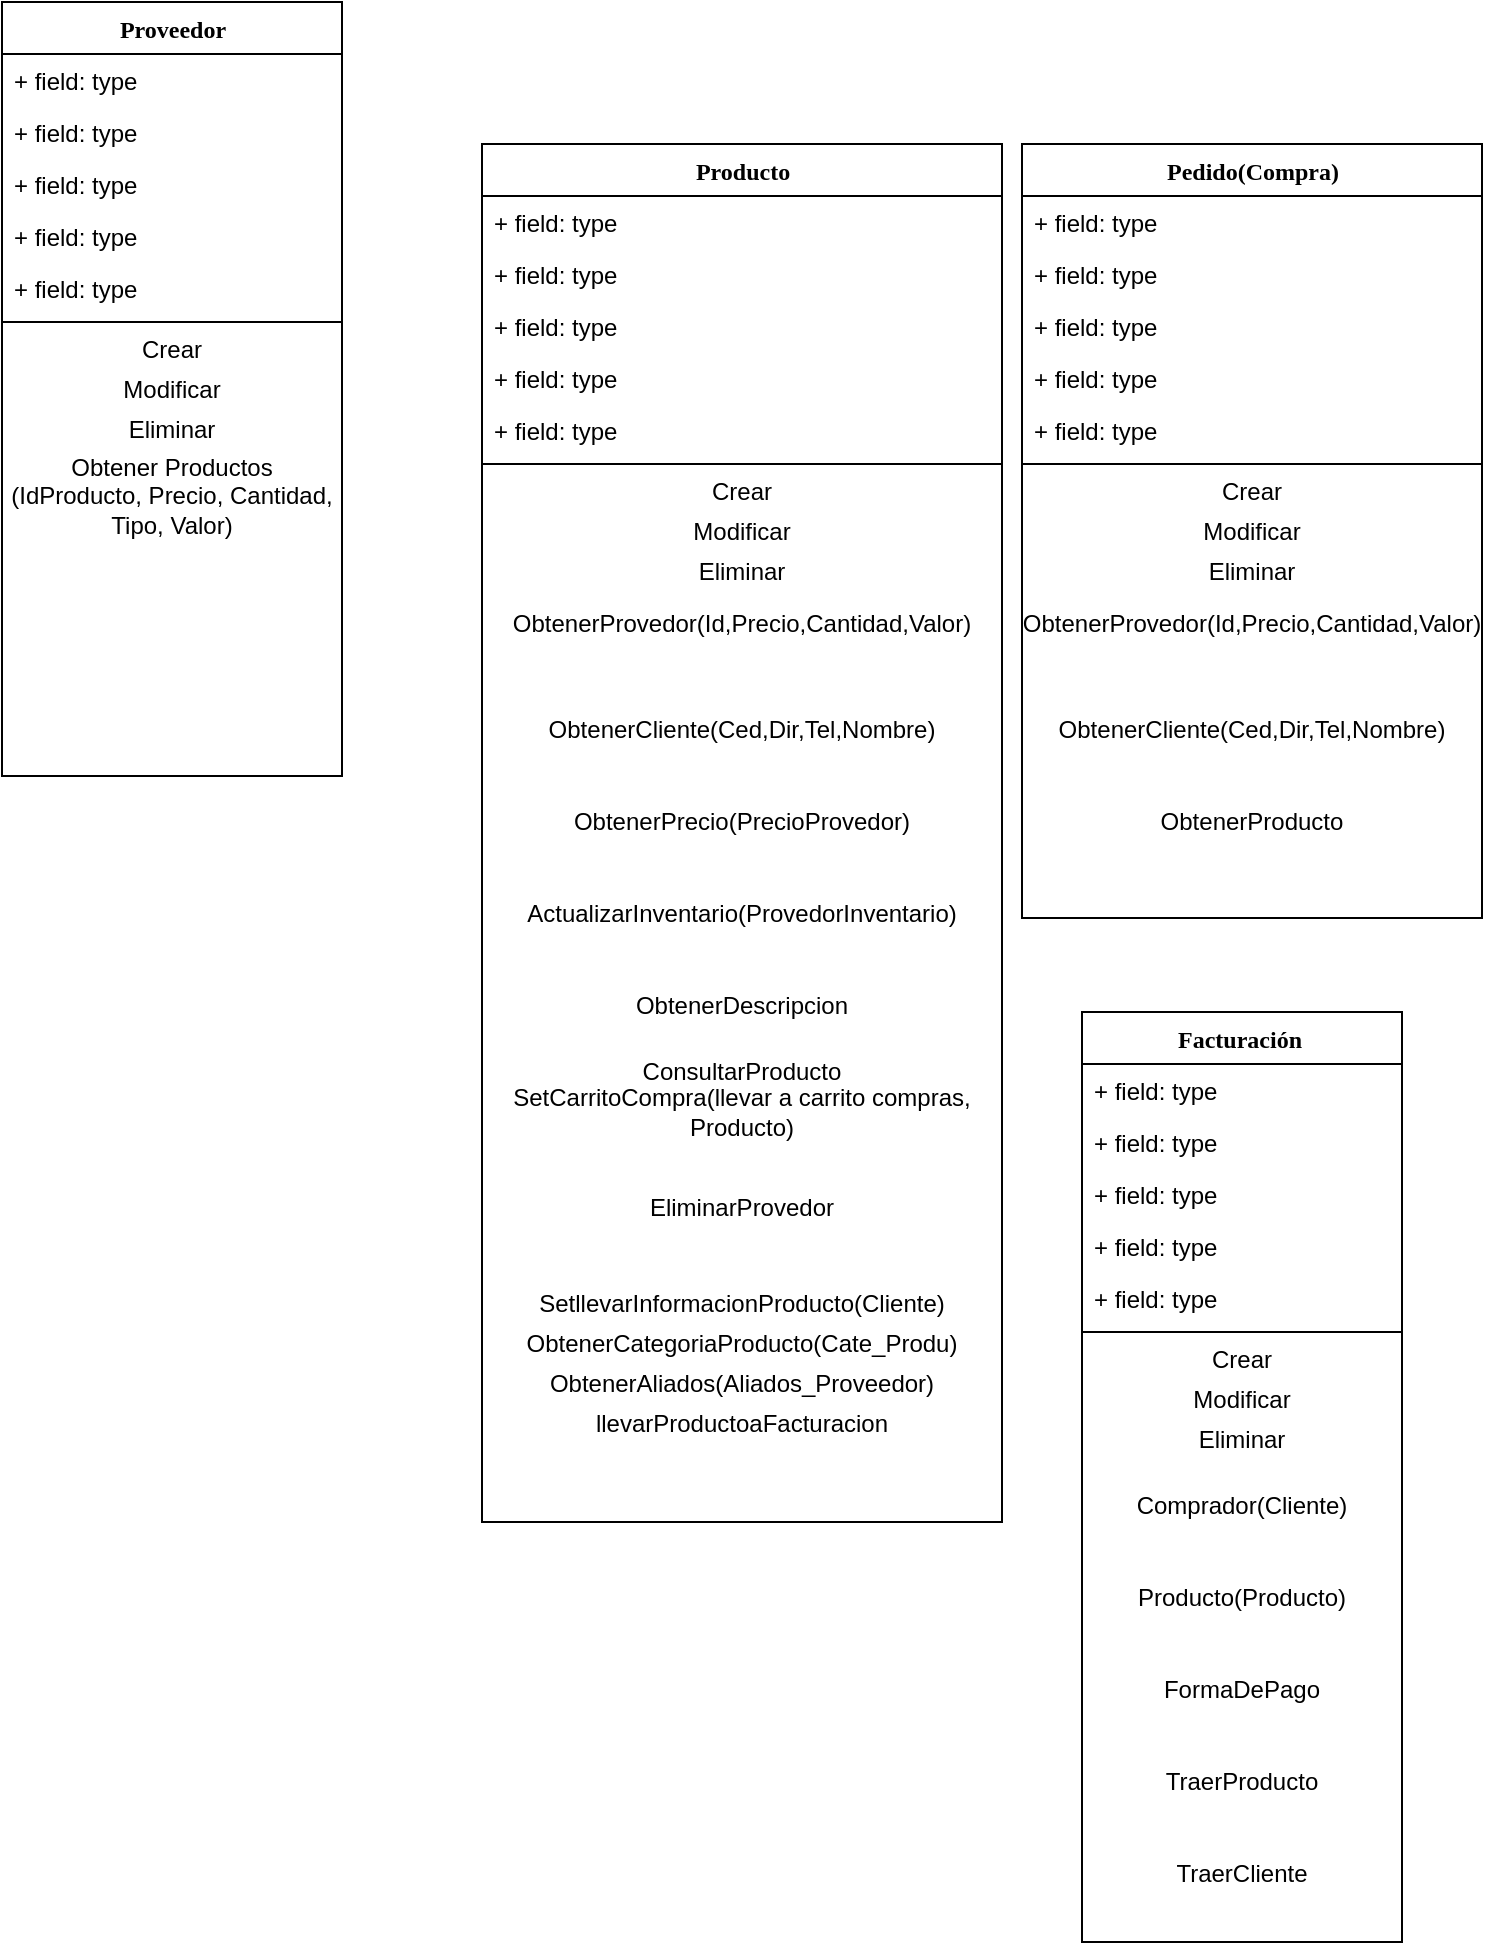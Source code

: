 <mxfile version="10.6.0" type="github"><diagram name="Page-1" id="9f46799a-70d6-7492-0946-bef42562c5a5"><mxGraphModel dx="1534" dy="880" grid="1" gridSize="10" guides="1" tooltips="1" connect="1" arrows="1" fold="1" page="1" pageScale="1" pageWidth="1100" pageHeight="850" background="#ffffff" math="0" shadow="0"><root><mxCell id="0"/><mxCell id="1" parent="0"/><mxCell id="78961159f06e98e8-30" value="Proveedor" style="swimlane;html=1;fontStyle=1;align=center;verticalAlign=top;childLayout=stackLayout;horizontal=1;startSize=26;horizontalStack=0;resizeParent=1;resizeLast=0;collapsible=1;marginBottom=0;swimlaneFillColor=#ffffff;rounded=0;shadow=0;comic=0;labelBackgroundColor=none;strokeColor=#000000;strokeWidth=1;fillColor=none;fontFamily=Verdana;fontSize=12;fontColor=#000000;" parent="1" vertex="1"><mxGeometry x="130" y="10" width="170" height="387" as="geometry"/></mxCell><mxCell id="78961159f06e98e8-31" value="+ field: type" style="text;html=1;strokeColor=none;fillColor=none;align=left;verticalAlign=top;spacingLeft=4;spacingRight=4;whiteSpace=wrap;overflow=hidden;rotatable=0;points=[[0,0.5],[1,0.5]];portConstraint=eastwest;" parent="78961159f06e98e8-30" vertex="1"><mxGeometry y="26" width="170" height="26" as="geometry"/></mxCell><mxCell id="78961159f06e98e8-32" value="+ field: type" style="text;html=1;strokeColor=none;fillColor=none;align=left;verticalAlign=top;spacingLeft=4;spacingRight=4;whiteSpace=wrap;overflow=hidden;rotatable=0;points=[[0,0.5],[1,0.5]];portConstraint=eastwest;" parent="78961159f06e98e8-30" vertex="1"><mxGeometry y="52" width="170" height="26" as="geometry"/></mxCell><mxCell id="78961159f06e98e8-33" value="+ field: type" style="text;html=1;strokeColor=none;fillColor=none;align=left;verticalAlign=top;spacingLeft=4;spacingRight=4;whiteSpace=wrap;overflow=hidden;rotatable=0;points=[[0,0.5],[1,0.5]];portConstraint=eastwest;" parent="78961159f06e98e8-30" vertex="1"><mxGeometry y="78" width="170" height="26" as="geometry"/></mxCell><mxCell id="78961159f06e98e8-34" value="+ field: type" style="text;html=1;strokeColor=none;fillColor=none;align=left;verticalAlign=top;spacingLeft=4;spacingRight=4;whiteSpace=wrap;overflow=hidden;rotatable=0;points=[[0,0.5],[1,0.5]];portConstraint=eastwest;" parent="78961159f06e98e8-30" vertex="1"><mxGeometry y="104" width="170" height="26" as="geometry"/></mxCell><mxCell id="78961159f06e98e8-36" value="+ field: type" style="text;html=1;strokeColor=none;fillColor=none;align=left;verticalAlign=top;spacingLeft=4;spacingRight=4;whiteSpace=wrap;overflow=hidden;rotatable=0;points=[[0,0.5],[1,0.5]];portConstraint=eastwest;" parent="78961159f06e98e8-30" vertex="1"><mxGeometry y="130" width="170" height="26" as="geometry"/></mxCell><mxCell id="78961159f06e98e8-38" value="" style="line;html=1;strokeWidth=1;fillColor=none;align=left;verticalAlign=middle;spacingTop=-1;spacingLeft=3;spacingRight=3;rotatable=0;labelPosition=right;points=[];portConstraint=eastwest;" parent="78961159f06e98e8-30" vertex="1"><mxGeometry y="156" width="170" height="8" as="geometry"/></mxCell><mxCell id="1F3ZZn_DFrRLebrLhPAO-1" value="Crear" style="text;html=1;strokeColor=none;fillColor=none;align=center;verticalAlign=middle;whiteSpace=wrap;rounded=0;" vertex="1" parent="78961159f06e98e8-30"><mxGeometry y="164" width="170" height="20" as="geometry"/></mxCell><mxCell id="1F3ZZn_DFrRLebrLhPAO-2" value="Modificar" style="text;html=1;strokeColor=none;fillColor=none;align=center;verticalAlign=middle;whiteSpace=wrap;rounded=0;" vertex="1" parent="78961159f06e98e8-30"><mxGeometry y="184" width="170" height="20" as="geometry"/></mxCell><mxCell id="1F3ZZn_DFrRLebrLhPAO-10" value="Eliminar" style="text;html=1;strokeColor=none;fillColor=none;align=center;verticalAlign=middle;whiteSpace=wrap;rounded=0;" vertex="1" parent="78961159f06e98e8-30"><mxGeometry y="204" width="170" height="20" as="geometry"/></mxCell><mxCell id="1F3ZZn_DFrRLebrLhPAO-4" value="Obtener Productos (IdProducto, Precio, Cantidad, Tipo, Valor)" style="text;html=1;strokeColor=none;fillColor=none;align=center;verticalAlign=middle;whiteSpace=wrap;rounded=0;" vertex="1" parent="78961159f06e98e8-30"><mxGeometry y="224" width="170" height="46" as="geometry"/></mxCell><mxCell id="1F3ZZn_DFrRLebrLhPAO-13" value="Pedido(Compra)" style="swimlane;html=1;fontStyle=1;align=center;verticalAlign=top;childLayout=stackLayout;horizontal=1;startSize=26;horizontalStack=0;resizeParent=1;resizeLast=0;collapsible=1;marginBottom=0;swimlaneFillColor=#ffffff;rounded=0;shadow=0;comic=0;labelBackgroundColor=none;strokeColor=#000000;strokeWidth=1;fillColor=none;fontFamily=Verdana;fontSize=12;fontColor=#000000;" vertex="1" parent="1"><mxGeometry x="640" y="81" width="230" height="387" as="geometry"/></mxCell><mxCell id="1F3ZZn_DFrRLebrLhPAO-14" value="+ field: type" style="text;html=1;strokeColor=none;fillColor=none;align=left;verticalAlign=top;spacingLeft=4;spacingRight=4;whiteSpace=wrap;overflow=hidden;rotatable=0;points=[[0,0.5],[1,0.5]];portConstraint=eastwest;" vertex="1" parent="1F3ZZn_DFrRLebrLhPAO-13"><mxGeometry y="26" width="230" height="26" as="geometry"/></mxCell><mxCell id="1F3ZZn_DFrRLebrLhPAO-15" value="+ field: type" style="text;html=1;strokeColor=none;fillColor=none;align=left;verticalAlign=top;spacingLeft=4;spacingRight=4;whiteSpace=wrap;overflow=hidden;rotatable=0;points=[[0,0.5],[1,0.5]];portConstraint=eastwest;" vertex="1" parent="1F3ZZn_DFrRLebrLhPAO-13"><mxGeometry y="52" width="230" height="26" as="geometry"/></mxCell><mxCell id="1F3ZZn_DFrRLebrLhPAO-16" value="+ field: type" style="text;html=1;strokeColor=none;fillColor=none;align=left;verticalAlign=top;spacingLeft=4;spacingRight=4;whiteSpace=wrap;overflow=hidden;rotatable=0;points=[[0,0.5],[1,0.5]];portConstraint=eastwest;" vertex="1" parent="1F3ZZn_DFrRLebrLhPAO-13"><mxGeometry y="78" width="230" height="26" as="geometry"/></mxCell><mxCell id="1F3ZZn_DFrRLebrLhPAO-17" value="+ field: type" style="text;html=1;strokeColor=none;fillColor=none;align=left;verticalAlign=top;spacingLeft=4;spacingRight=4;whiteSpace=wrap;overflow=hidden;rotatable=0;points=[[0,0.5],[1,0.5]];portConstraint=eastwest;" vertex="1" parent="1F3ZZn_DFrRLebrLhPAO-13"><mxGeometry y="104" width="230" height="26" as="geometry"/></mxCell><mxCell id="1F3ZZn_DFrRLebrLhPAO-18" value="+ field: type" style="text;html=1;strokeColor=none;fillColor=none;align=left;verticalAlign=top;spacingLeft=4;spacingRight=4;whiteSpace=wrap;overflow=hidden;rotatable=0;points=[[0,0.5],[1,0.5]];portConstraint=eastwest;" vertex="1" parent="1F3ZZn_DFrRLebrLhPAO-13"><mxGeometry y="130" width="230" height="26" as="geometry"/></mxCell><mxCell id="1F3ZZn_DFrRLebrLhPAO-19" value="" style="line;html=1;strokeWidth=1;fillColor=none;align=left;verticalAlign=middle;spacingTop=-1;spacingLeft=3;spacingRight=3;rotatable=0;labelPosition=right;points=[];portConstraint=eastwest;" vertex="1" parent="1F3ZZn_DFrRLebrLhPAO-13"><mxGeometry y="156" width="230" height="8" as="geometry"/></mxCell><mxCell id="1F3ZZn_DFrRLebrLhPAO-20" value="Crear" style="text;html=1;strokeColor=none;fillColor=none;align=center;verticalAlign=middle;whiteSpace=wrap;rounded=0;" vertex="1" parent="1F3ZZn_DFrRLebrLhPAO-13"><mxGeometry y="164" width="230" height="20" as="geometry"/></mxCell><mxCell id="1F3ZZn_DFrRLebrLhPAO-21" value="Modificar" style="text;html=1;strokeColor=none;fillColor=none;align=center;verticalAlign=middle;whiteSpace=wrap;rounded=0;" vertex="1" parent="1F3ZZn_DFrRLebrLhPAO-13"><mxGeometry y="184" width="230" height="20" as="geometry"/></mxCell><mxCell id="1F3ZZn_DFrRLebrLhPAO-22" value="Eliminar" style="text;html=1;strokeColor=none;fillColor=none;align=center;verticalAlign=middle;whiteSpace=wrap;rounded=0;" vertex="1" parent="1F3ZZn_DFrRLebrLhPAO-13"><mxGeometry y="204" width="230" height="20" as="geometry"/></mxCell><mxCell id="1F3ZZn_DFrRLebrLhPAO-23" value="ObtenerProvedor(Id,Precio,Cantidad,Valor)&lt;br&gt;&lt;br&gt;" style="text;html=1;strokeColor=none;fillColor=none;align=center;verticalAlign=middle;whiteSpace=wrap;rounded=0;" vertex="1" parent="1F3ZZn_DFrRLebrLhPAO-13"><mxGeometry y="224" width="230" height="46" as="geometry"/></mxCell><mxCell id="1F3ZZn_DFrRLebrLhPAO-25" value="ObtenerCliente(Ced,Dir,Tel,Nombre)&lt;br&gt;" style="text;html=1;strokeColor=none;fillColor=none;align=center;verticalAlign=middle;whiteSpace=wrap;rounded=0;" vertex="1" parent="1F3ZZn_DFrRLebrLhPAO-13"><mxGeometry y="270" width="230" height="46" as="geometry"/></mxCell><mxCell id="1F3ZZn_DFrRLebrLhPAO-39" value="ObtenerProducto&lt;br&gt;" style="text;html=1;strokeColor=none;fillColor=none;align=center;verticalAlign=middle;whiteSpace=wrap;rounded=0;" vertex="1" parent="1F3ZZn_DFrRLebrLhPAO-13"><mxGeometry y="316" width="230" height="46" as="geometry"/></mxCell><mxCell id="1F3ZZn_DFrRLebrLhPAO-27" value="Producto" style="swimlane;html=1;fontStyle=1;align=center;verticalAlign=top;childLayout=stackLayout;horizontal=1;startSize=26;horizontalStack=0;resizeParent=1;resizeLast=0;collapsible=1;marginBottom=0;swimlaneFillColor=#ffffff;rounded=0;shadow=0;comic=0;labelBackgroundColor=none;strokeColor=#000000;strokeWidth=1;fillColor=none;fontFamily=Verdana;fontSize=12;fontColor=#000000;" vertex="1" parent="1"><mxGeometry x="370" y="81" width="260" height="689" as="geometry"/></mxCell><mxCell id="1F3ZZn_DFrRLebrLhPAO-28" value="+ field: type" style="text;html=1;strokeColor=none;fillColor=none;align=left;verticalAlign=top;spacingLeft=4;spacingRight=4;whiteSpace=wrap;overflow=hidden;rotatable=0;points=[[0,0.5],[1,0.5]];portConstraint=eastwest;" vertex="1" parent="1F3ZZn_DFrRLebrLhPAO-27"><mxGeometry y="26" width="260" height="26" as="geometry"/></mxCell><mxCell id="1F3ZZn_DFrRLebrLhPAO-29" value="+ field: type" style="text;html=1;strokeColor=none;fillColor=none;align=left;verticalAlign=top;spacingLeft=4;spacingRight=4;whiteSpace=wrap;overflow=hidden;rotatable=0;points=[[0,0.5],[1,0.5]];portConstraint=eastwest;" vertex="1" parent="1F3ZZn_DFrRLebrLhPAO-27"><mxGeometry y="52" width="260" height="26" as="geometry"/></mxCell><mxCell id="1F3ZZn_DFrRLebrLhPAO-30" value="+ field: type" style="text;html=1;strokeColor=none;fillColor=none;align=left;verticalAlign=top;spacingLeft=4;spacingRight=4;whiteSpace=wrap;overflow=hidden;rotatable=0;points=[[0,0.5],[1,0.5]];portConstraint=eastwest;" vertex="1" parent="1F3ZZn_DFrRLebrLhPAO-27"><mxGeometry y="78" width="260" height="26" as="geometry"/></mxCell><mxCell id="1F3ZZn_DFrRLebrLhPAO-31" value="+ field: type" style="text;html=1;strokeColor=none;fillColor=none;align=left;verticalAlign=top;spacingLeft=4;spacingRight=4;whiteSpace=wrap;overflow=hidden;rotatable=0;points=[[0,0.5],[1,0.5]];portConstraint=eastwest;" vertex="1" parent="1F3ZZn_DFrRLebrLhPAO-27"><mxGeometry y="104" width="260" height="26" as="geometry"/></mxCell><mxCell id="1F3ZZn_DFrRLebrLhPAO-32" value="+ field: type" style="text;html=1;strokeColor=none;fillColor=none;align=left;verticalAlign=top;spacingLeft=4;spacingRight=4;whiteSpace=wrap;overflow=hidden;rotatable=0;points=[[0,0.5],[1,0.5]];portConstraint=eastwest;" vertex="1" parent="1F3ZZn_DFrRLebrLhPAO-27"><mxGeometry y="130" width="260" height="26" as="geometry"/></mxCell><mxCell id="1F3ZZn_DFrRLebrLhPAO-33" value="" style="line;html=1;strokeWidth=1;fillColor=none;align=left;verticalAlign=middle;spacingTop=-1;spacingLeft=3;spacingRight=3;rotatable=0;labelPosition=right;points=[];portConstraint=eastwest;" vertex="1" parent="1F3ZZn_DFrRLebrLhPAO-27"><mxGeometry y="156" width="260" height="8" as="geometry"/></mxCell><mxCell id="1F3ZZn_DFrRLebrLhPAO-34" value="Crear" style="text;html=1;strokeColor=none;fillColor=none;align=center;verticalAlign=middle;whiteSpace=wrap;rounded=0;" vertex="1" parent="1F3ZZn_DFrRLebrLhPAO-27"><mxGeometry y="164" width="260" height="20" as="geometry"/></mxCell><mxCell id="1F3ZZn_DFrRLebrLhPAO-35" value="Modificar" style="text;html=1;strokeColor=none;fillColor=none;align=center;verticalAlign=middle;whiteSpace=wrap;rounded=0;" vertex="1" parent="1F3ZZn_DFrRLebrLhPAO-27"><mxGeometry y="184" width="260" height="20" as="geometry"/></mxCell><mxCell id="1F3ZZn_DFrRLebrLhPAO-36" value="Eliminar" style="text;html=1;strokeColor=none;fillColor=none;align=center;verticalAlign=middle;whiteSpace=wrap;rounded=0;" vertex="1" parent="1F3ZZn_DFrRLebrLhPAO-27"><mxGeometry y="204" width="260" height="20" as="geometry"/></mxCell><mxCell id="1F3ZZn_DFrRLebrLhPAO-37" value="ObtenerProvedor(Id,Precio,Cantidad,Valor)&lt;br&gt;&lt;br&gt;" style="text;html=1;strokeColor=none;fillColor=none;align=center;verticalAlign=middle;whiteSpace=wrap;rounded=0;" vertex="1" parent="1F3ZZn_DFrRLebrLhPAO-27"><mxGeometry y="224" width="260" height="46" as="geometry"/></mxCell><mxCell id="1F3ZZn_DFrRLebrLhPAO-38" value="ObtenerCliente(Ced,Dir,Tel,Nombre)&lt;br&gt;" style="text;html=1;strokeColor=none;fillColor=none;align=center;verticalAlign=middle;whiteSpace=wrap;rounded=0;" vertex="1" parent="1F3ZZn_DFrRLebrLhPAO-27"><mxGeometry y="270" width="260" height="46" as="geometry"/></mxCell><mxCell id="1F3ZZn_DFrRLebrLhPAO-40" value="ObtenerPrecio(PrecioProvedor)&lt;br&gt;" style="text;html=1;strokeColor=none;fillColor=none;align=center;verticalAlign=middle;whiteSpace=wrap;rounded=0;" vertex="1" parent="1F3ZZn_DFrRLebrLhPAO-27"><mxGeometry y="316" width="260" height="46" as="geometry"/></mxCell><mxCell id="1F3ZZn_DFrRLebrLhPAO-41" value="ActualizarInventario(ProvedorInventario)&lt;br&gt;" style="text;html=1;strokeColor=none;fillColor=none;align=center;verticalAlign=middle;whiteSpace=wrap;rounded=0;" vertex="1" parent="1F3ZZn_DFrRLebrLhPAO-27"><mxGeometry y="362" width="260" height="46" as="geometry"/></mxCell><mxCell id="1F3ZZn_DFrRLebrLhPAO-42" value="ObtenerDescripcion" style="text;html=1;strokeColor=none;fillColor=none;align=center;verticalAlign=middle;whiteSpace=wrap;rounded=0;" vertex="1" parent="1F3ZZn_DFrRLebrLhPAO-27"><mxGeometry y="408" width="260" height="46" as="geometry"/></mxCell><mxCell id="1F3ZZn_DFrRLebrLhPAO-43" value="ConsultarProducto" style="text;html=1;strokeColor=none;fillColor=none;align=center;verticalAlign=middle;whiteSpace=wrap;rounded=0;" vertex="1" parent="1F3ZZn_DFrRLebrLhPAO-27"><mxGeometry y="454" width="260" height="20" as="geometry"/></mxCell><mxCell id="1F3ZZn_DFrRLebrLhPAO-45" value="SetCarritoCompra(llevar a carrito compras, Producto)" style="text;html=1;strokeColor=none;fillColor=none;align=center;verticalAlign=middle;whiteSpace=wrap;rounded=0;" vertex="1" parent="1F3ZZn_DFrRLebrLhPAO-27"><mxGeometry y="474" width="260" height="20" as="geometry"/></mxCell><mxCell id="1F3ZZn_DFrRLebrLhPAO-47" value="EliminarProvedor" style="text;html=1;strokeColor=none;fillColor=none;align=center;verticalAlign=middle;whiteSpace=wrap;rounded=0;" vertex="1" parent="1F3ZZn_DFrRLebrLhPAO-27"><mxGeometry y="494" width="260" height="76" as="geometry"/></mxCell><mxCell id="1F3ZZn_DFrRLebrLhPAO-44" value="SetllevarInformacionProducto(Cliente)" style="text;html=1;strokeColor=none;fillColor=none;align=center;verticalAlign=middle;whiteSpace=wrap;rounded=0;" vertex="1" parent="1F3ZZn_DFrRLebrLhPAO-27"><mxGeometry y="570" width="260" height="20" as="geometry"/></mxCell><mxCell id="1F3ZZn_DFrRLebrLhPAO-48" value="ObtenerCategoriaProducto(Cate_Produ)" style="text;html=1;strokeColor=none;fillColor=none;align=center;verticalAlign=middle;whiteSpace=wrap;rounded=0;" vertex="1" parent="1F3ZZn_DFrRLebrLhPAO-27"><mxGeometry y="590" width="260" height="20" as="geometry"/></mxCell><mxCell id="1F3ZZn_DFrRLebrLhPAO-49" value="ObtenerAliados(Aliados_Proveedor)" style="text;html=1;strokeColor=none;fillColor=none;align=center;verticalAlign=middle;whiteSpace=wrap;rounded=0;" vertex="1" parent="1F3ZZn_DFrRLebrLhPAO-27"><mxGeometry y="610" width="260" height="20" as="geometry"/></mxCell><mxCell id="1F3ZZn_DFrRLebrLhPAO-66" value="llevarProductoaFacturacion" style="text;html=1;strokeColor=none;fillColor=none;align=center;verticalAlign=middle;whiteSpace=wrap;rounded=0;" vertex="1" parent="1F3ZZn_DFrRLebrLhPAO-27"><mxGeometry y="630" width="260" height="20" as="geometry"/></mxCell><mxCell id="1F3ZZn_DFrRLebrLhPAO-50" value="Facturación&amp;nbsp;" style="swimlane;html=1;fontStyle=1;align=center;verticalAlign=top;childLayout=stackLayout;horizontal=1;startSize=26;horizontalStack=0;resizeParent=1;resizeLast=0;collapsible=1;marginBottom=0;swimlaneFillColor=#ffffff;rounded=0;shadow=0;comic=0;labelBackgroundColor=none;strokeColor=#000000;strokeWidth=1;fillColor=none;fontFamily=Verdana;fontSize=12;fontColor=#000000;" vertex="1" parent="1"><mxGeometry x="670" y="515" width="160" height="465" as="geometry"/></mxCell><mxCell id="1F3ZZn_DFrRLebrLhPAO-51" value="+ field: type" style="text;html=1;strokeColor=none;fillColor=none;align=left;verticalAlign=top;spacingLeft=4;spacingRight=4;whiteSpace=wrap;overflow=hidden;rotatable=0;points=[[0,0.5],[1,0.5]];portConstraint=eastwest;" vertex="1" parent="1F3ZZn_DFrRLebrLhPAO-50"><mxGeometry y="26" width="160" height="26" as="geometry"/></mxCell><mxCell id="1F3ZZn_DFrRLebrLhPAO-52" value="+ field: type" style="text;html=1;strokeColor=none;fillColor=none;align=left;verticalAlign=top;spacingLeft=4;spacingRight=4;whiteSpace=wrap;overflow=hidden;rotatable=0;points=[[0,0.5],[1,0.5]];portConstraint=eastwest;" vertex="1" parent="1F3ZZn_DFrRLebrLhPAO-50"><mxGeometry y="52" width="160" height="26" as="geometry"/></mxCell><mxCell id="1F3ZZn_DFrRLebrLhPAO-53" value="+ field: type" style="text;html=1;strokeColor=none;fillColor=none;align=left;verticalAlign=top;spacingLeft=4;spacingRight=4;whiteSpace=wrap;overflow=hidden;rotatable=0;points=[[0,0.5],[1,0.5]];portConstraint=eastwest;" vertex="1" parent="1F3ZZn_DFrRLebrLhPAO-50"><mxGeometry y="78" width="160" height="26" as="geometry"/></mxCell><mxCell id="1F3ZZn_DFrRLebrLhPAO-54" value="+ field: type" style="text;html=1;strokeColor=none;fillColor=none;align=left;verticalAlign=top;spacingLeft=4;spacingRight=4;whiteSpace=wrap;overflow=hidden;rotatable=0;points=[[0,0.5],[1,0.5]];portConstraint=eastwest;" vertex="1" parent="1F3ZZn_DFrRLebrLhPAO-50"><mxGeometry y="104" width="160" height="26" as="geometry"/></mxCell><mxCell id="1F3ZZn_DFrRLebrLhPAO-55" value="+ field: type" style="text;html=1;strokeColor=none;fillColor=none;align=left;verticalAlign=top;spacingLeft=4;spacingRight=4;whiteSpace=wrap;overflow=hidden;rotatable=0;points=[[0,0.5],[1,0.5]];portConstraint=eastwest;" vertex="1" parent="1F3ZZn_DFrRLebrLhPAO-50"><mxGeometry y="130" width="160" height="26" as="geometry"/></mxCell><mxCell id="1F3ZZn_DFrRLebrLhPAO-56" value="" style="line;html=1;strokeWidth=1;fillColor=none;align=left;verticalAlign=middle;spacingTop=-1;spacingLeft=3;spacingRight=3;rotatable=0;labelPosition=right;points=[];portConstraint=eastwest;" vertex="1" parent="1F3ZZn_DFrRLebrLhPAO-50"><mxGeometry y="156" width="160" height="8" as="geometry"/></mxCell><mxCell id="1F3ZZn_DFrRLebrLhPAO-57" value="Crear" style="text;html=1;strokeColor=none;fillColor=none;align=center;verticalAlign=middle;whiteSpace=wrap;rounded=0;" vertex="1" parent="1F3ZZn_DFrRLebrLhPAO-50"><mxGeometry y="164" width="160" height="20" as="geometry"/></mxCell><mxCell id="1F3ZZn_DFrRLebrLhPAO-58" value="Modificar" style="text;html=1;strokeColor=none;fillColor=none;align=center;verticalAlign=middle;whiteSpace=wrap;rounded=0;" vertex="1" parent="1F3ZZn_DFrRLebrLhPAO-50"><mxGeometry y="184" width="160" height="20" as="geometry"/></mxCell><mxCell id="1F3ZZn_DFrRLebrLhPAO-59" value="Eliminar" style="text;html=1;strokeColor=none;fillColor=none;align=center;verticalAlign=middle;whiteSpace=wrap;rounded=0;" vertex="1" parent="1F3ZZn_DFrRLebrLhPAO-50"><mxGeometry y="204" width="160" height="20" as="geometry"/></mxCell><mxCell id="1F3ZZn_DFrRLebrLhPAO-60" value="Comprador(Cliente)" style="text;html=1;strokeColor=none;fillColor=none;align=center;verticalAlign=middle;whiteSpace=wrap;rounded=0;" vertex="1" parent="1F3ZZn_DFrRLebrLhPAO-50"><mxGeometry y="224" width="160" height="46" as="geometry"/></mxCell><mxCell id="1F3ZZn_DFrRLebrLhPAO-61" value="Producto(Producto)" style="text;html=1;strokeColor=none;fillColor=none;align=center;verticalAlign=middle;whiteSpace=wrap;rounded=0;" vertex="1" parent="1F3ZZn_DFrRLebrLhPAO-50"><mxGeometry y="270" width="160" height="46" as="geometry"/></mxCell><mxCell id="1F3ZZn_DFrRLebrLhPAO-63" value="FormaDePago" style="text;html=1;strokeColor=none;fillColor=none;align=center;verticalAlign=middle;whiteSpace=wrap;rounded=0;" vertex="1" parent="1F3ZZn_DFrRLebrLhPAO-50"><mxGeometry y="316" width="160" height="46" as="geometry"/></mxCell><mxCell id="1F3ZZn_DFrRLebrLhPAO-64" value="TraerProducto" style="text;html=1;strokeColor=none;fillColor=none;align=center;verticalAlign=middle;whiteSpace=wrap;rounded=0;" vertex="1" parent="1F3ZZn_DFrRLebrLhPAO-50"><mxGeometry y="362" width="160" height="46" as="geometry"/></mxCell><mxCell id="1F3ZZn_DFrRLebrLhPAO-65" value="TraerCliente" style="text;html=1;strokeColor=none;fillColor=none;align=center;verticalAlign=middle;whiteSpace=wrap;rounded=0;" vertex="1" parent="1F3ZZn_DFrRLebrLhPAO-50"><mxGeometry y="408" width="160" height="46" as="geometry"/></mxCell></root></mxGraphModel></diagram></mxfile>
